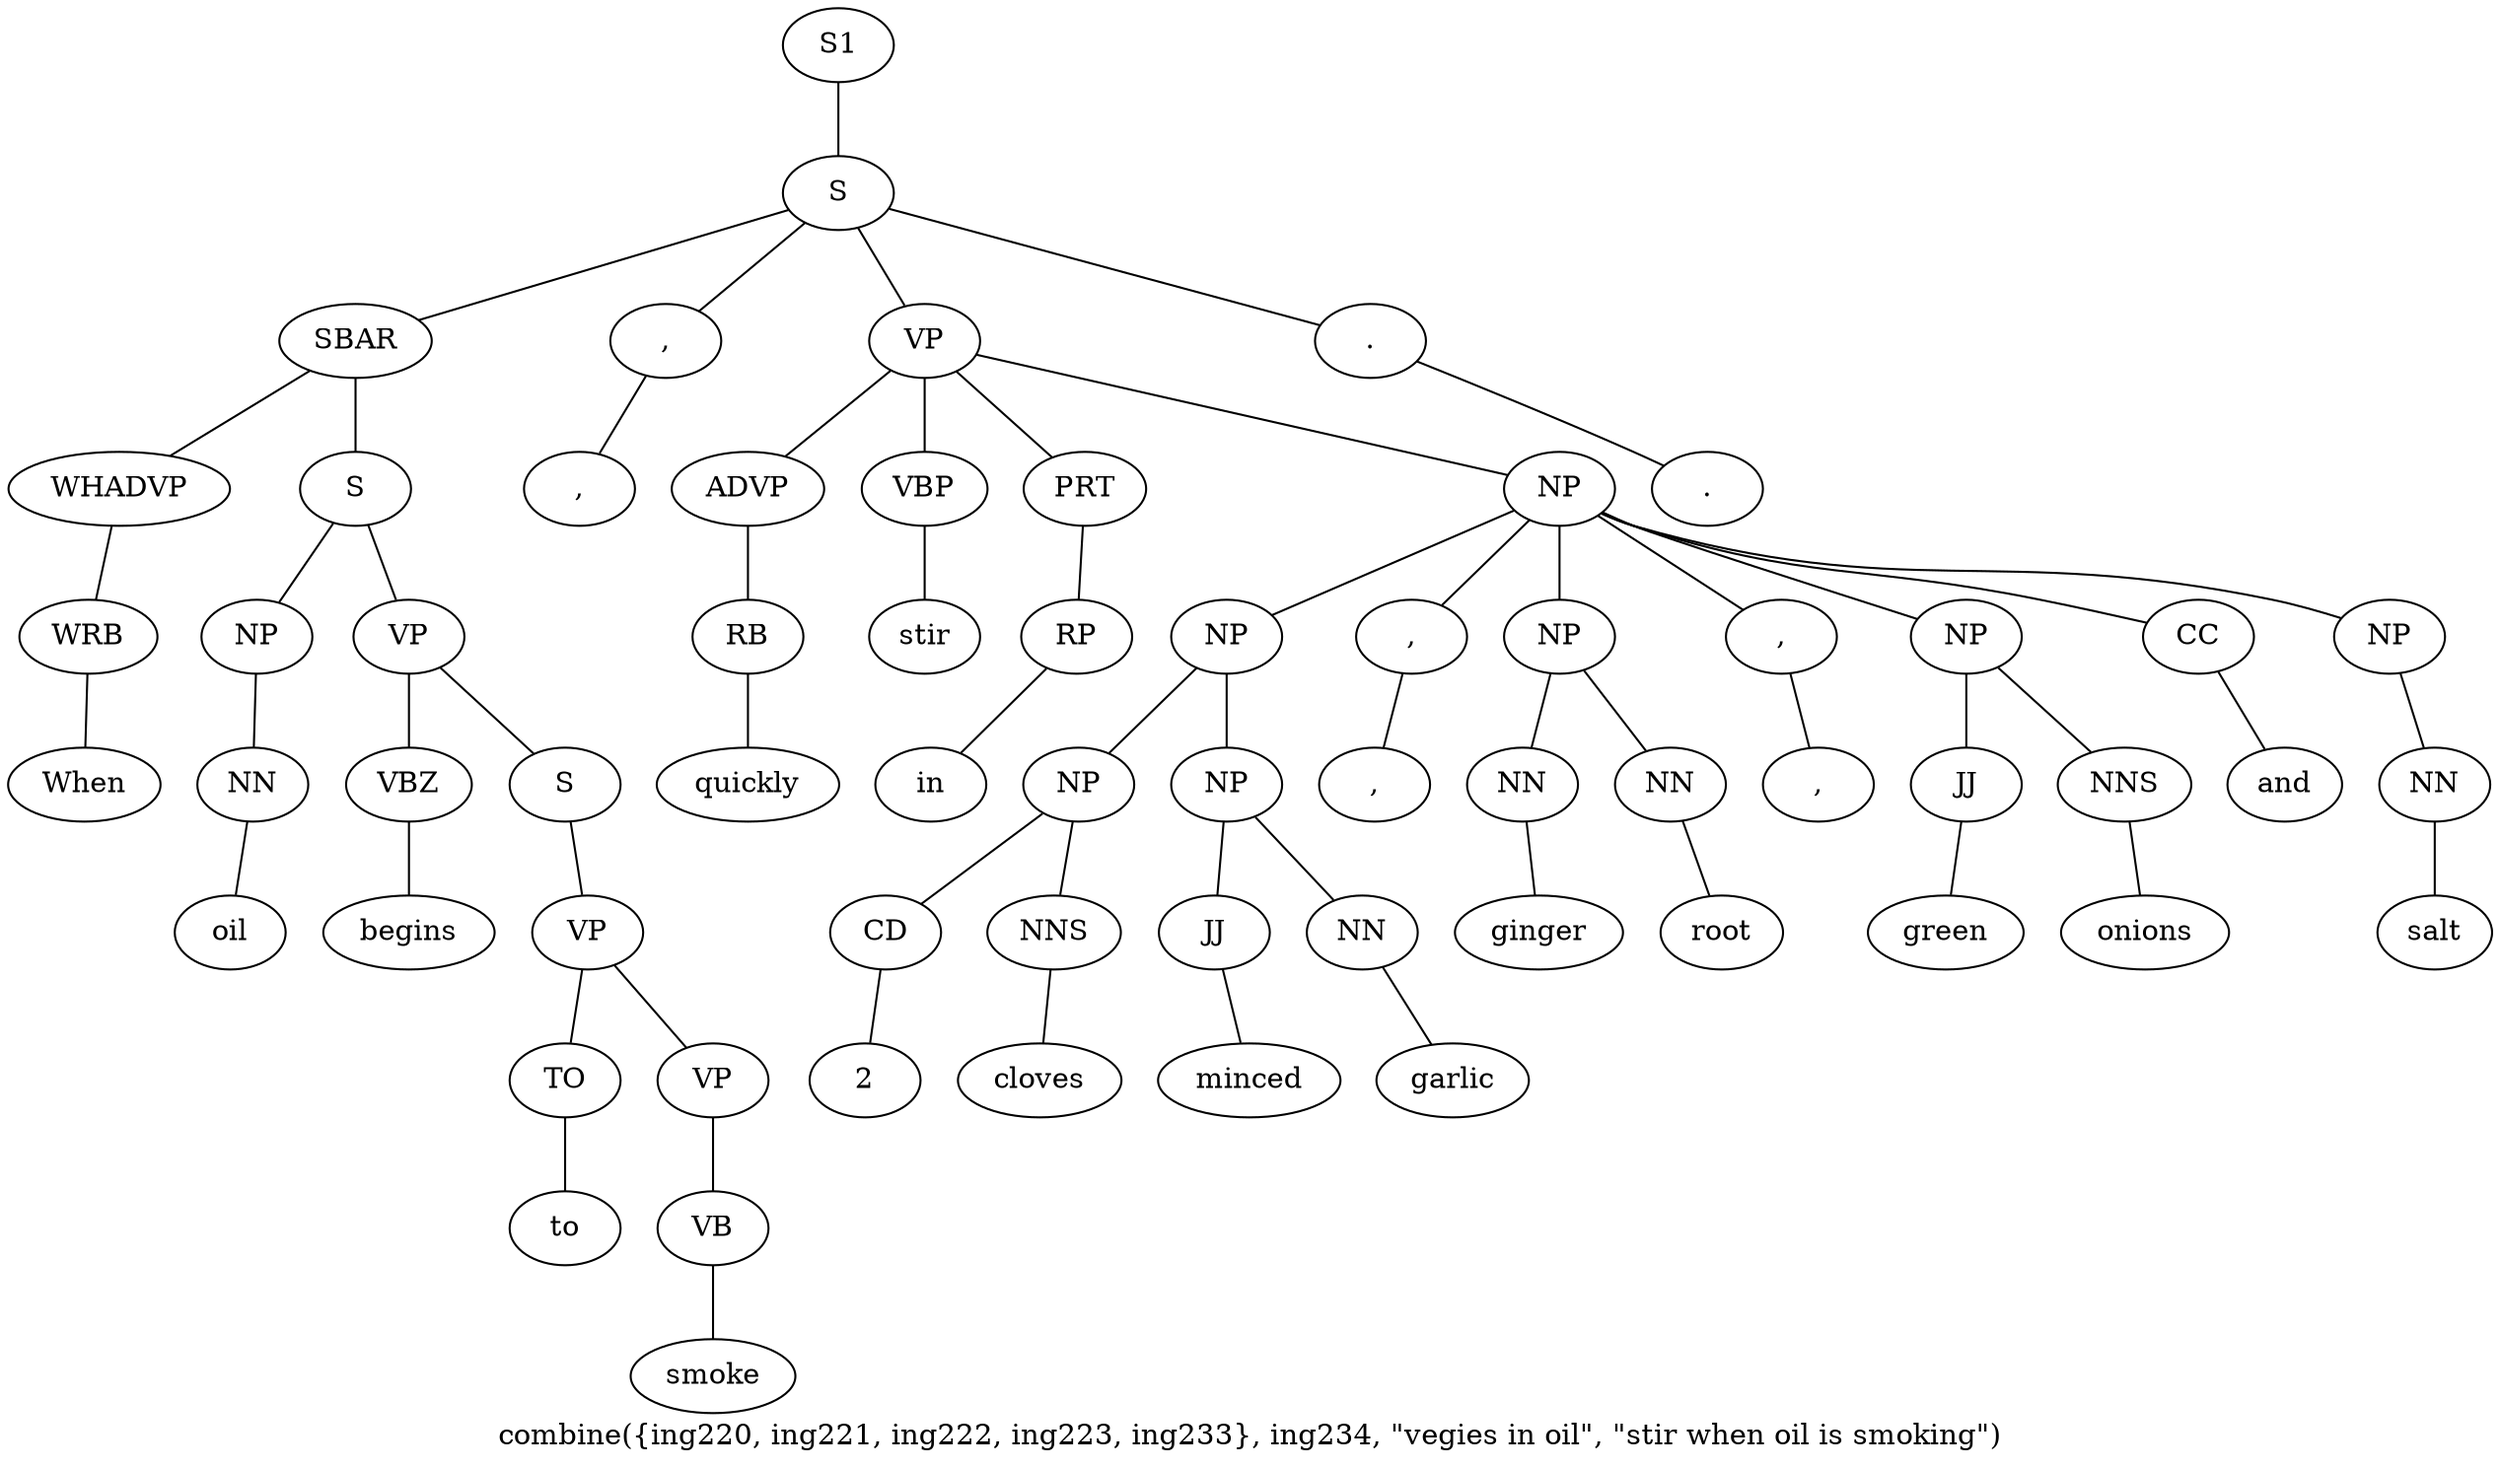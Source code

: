 graph SyntaxGraph {
	label = "combine({ing220, ing221, ing222, ing223, ing233}, ing234, \"vegies in oil\", \"stir when oil is smoking\")";
	Node0 [label="S1"];
	Node1 [label="S"];
	Node2 [label="SBAR"];
	Node3 [label="WHADVP"];
	Node4 [label="WRB"];
	Node5 [label="When"];
	Node6 [label="S"];
	Node7 [label="NP"];
	Node8 [label="NN"];
	Node9 [label="oil"];
	Node10 [label="VP"];
	Node11 [label="VBZ"];
	Node12 [label="begins"];
	Node13 [label="S"];
	Node14 [label="VP"];
	Node15 [label="TO"];
	Node16 [label="to"];
	Node17 [label="VP"];
	Node18 [label="VB"];
	Node19 [label="smoke"];
	Node20 [label=","];
	Node21 [label=","];
	Node22 [label="VP"];
	Node23 [label="ADVP"];
	Node24 [label="RB"];
	Node25 [label="quickly"];
	Node26 [label="VBP"];
	Node27 [label="stir"];
	Node28 [label="PRT"];
	Node29 [label="RP"];
	Node30 [label="in"];
	Node31 [label="NP"];
	Node32 [label="NP"];
	Node33 [label="NP"];
	Node34 [label="CD"];
	Node35 [label="2"];
	Node36 [label="NNS"];
	Node37 [label="cloves"];
	Node38 [label="NP"];
	Node39 [label="JJ"];
	Node40 [label="minced"];
	Node41 [label="NN"];
	Node42 [label="garlic"];
	Node43 [label=","];
	Node44 [label=","];
	Node45 [label="NP"];
	Node46 [label="NN"];
	Node47 [label="ginger"];
	Node48 [label="NN"];
	Node49 [label="root"];
	Node50 [label=","];
	Node51 [label=","];
	Node52 [label="NP"];
	Node53 [label="JJ"];
	Node54 [label="green"];
	Node55 [label="NNS"];
	Node56 [label="onions"];
	Node57 [label="CC"];
	Node58 [label="and"];
	Node59 [label="NP"];
	Node60 [label="NN"];
	Node61 [label="salt"];
	Node62 [label="."];
	Node63 [label="."];

	Node0 -- Node1;
	Node1 -- Node2;
	Node1 -- Node20;
	Node1 -- Node22;
	Node1 -- Node62;
	Node2 -- Node3;
	Node2 -- Node6;
	Node3 -- Node4;
	Node4 -- Node5;
	Node6 -- Node7;
	Node6 -- Node10;
	Node7 -- Node8;
	Node8 -- Node9;
	Node10 -- Node11;
	Node10 -- Node13;
	Node11 -- Node12;
	Node13 -- Node14;
	Node14 -- Node15;
	Node14 -- Node17;
	Node15 -- Node16;
	Node17 -- Node18;
	Node18 -- Node19;
	Node20 -- Node21;
	Node22 -- Node23;
	Node22 -- Node26;
	Node22 -- Node28;
	Node22 -- Node31;
	Node23 -- Node24;
	Node24 -- Node25;
	Node26 -- Node27;
	Node28 -- Node29;
	Node29 -- Node30;
	Node31 -- Node32;
	Node31 -- Node43;
	Node31 -- Node45;
	Node31 -- Node50;
	Node31 -- Node52;
	Node31 -- Node57;
	Node31 -- Node59;
	Node32 -- Node33;
	Node32 -- Node38;
	Node33 -- Node34;
	Node33 -- Node36;
	Node34 -- Node35;
	Node36 -- Node37;
	Node38 -- Node39;
	Node38 -- Node41;
	Node39 -- Node40;
	Node41 -- Node42;
	Node43 -- Node44;
	Node45 -- Node46;
	Node45 -- Node48;
	Node46 -- Node47;
	Node48 -- Node49;
	Node50 -- Node51;
	Node52 -- Node53;
	Node52 -- Node55;
	Node53 -- Node54;
	Node55 -- Node56;
	Node57 -- Node58;
	Node59 -- Node60;
	Node60 -- Node61;
	Node62 -- Node63;
}